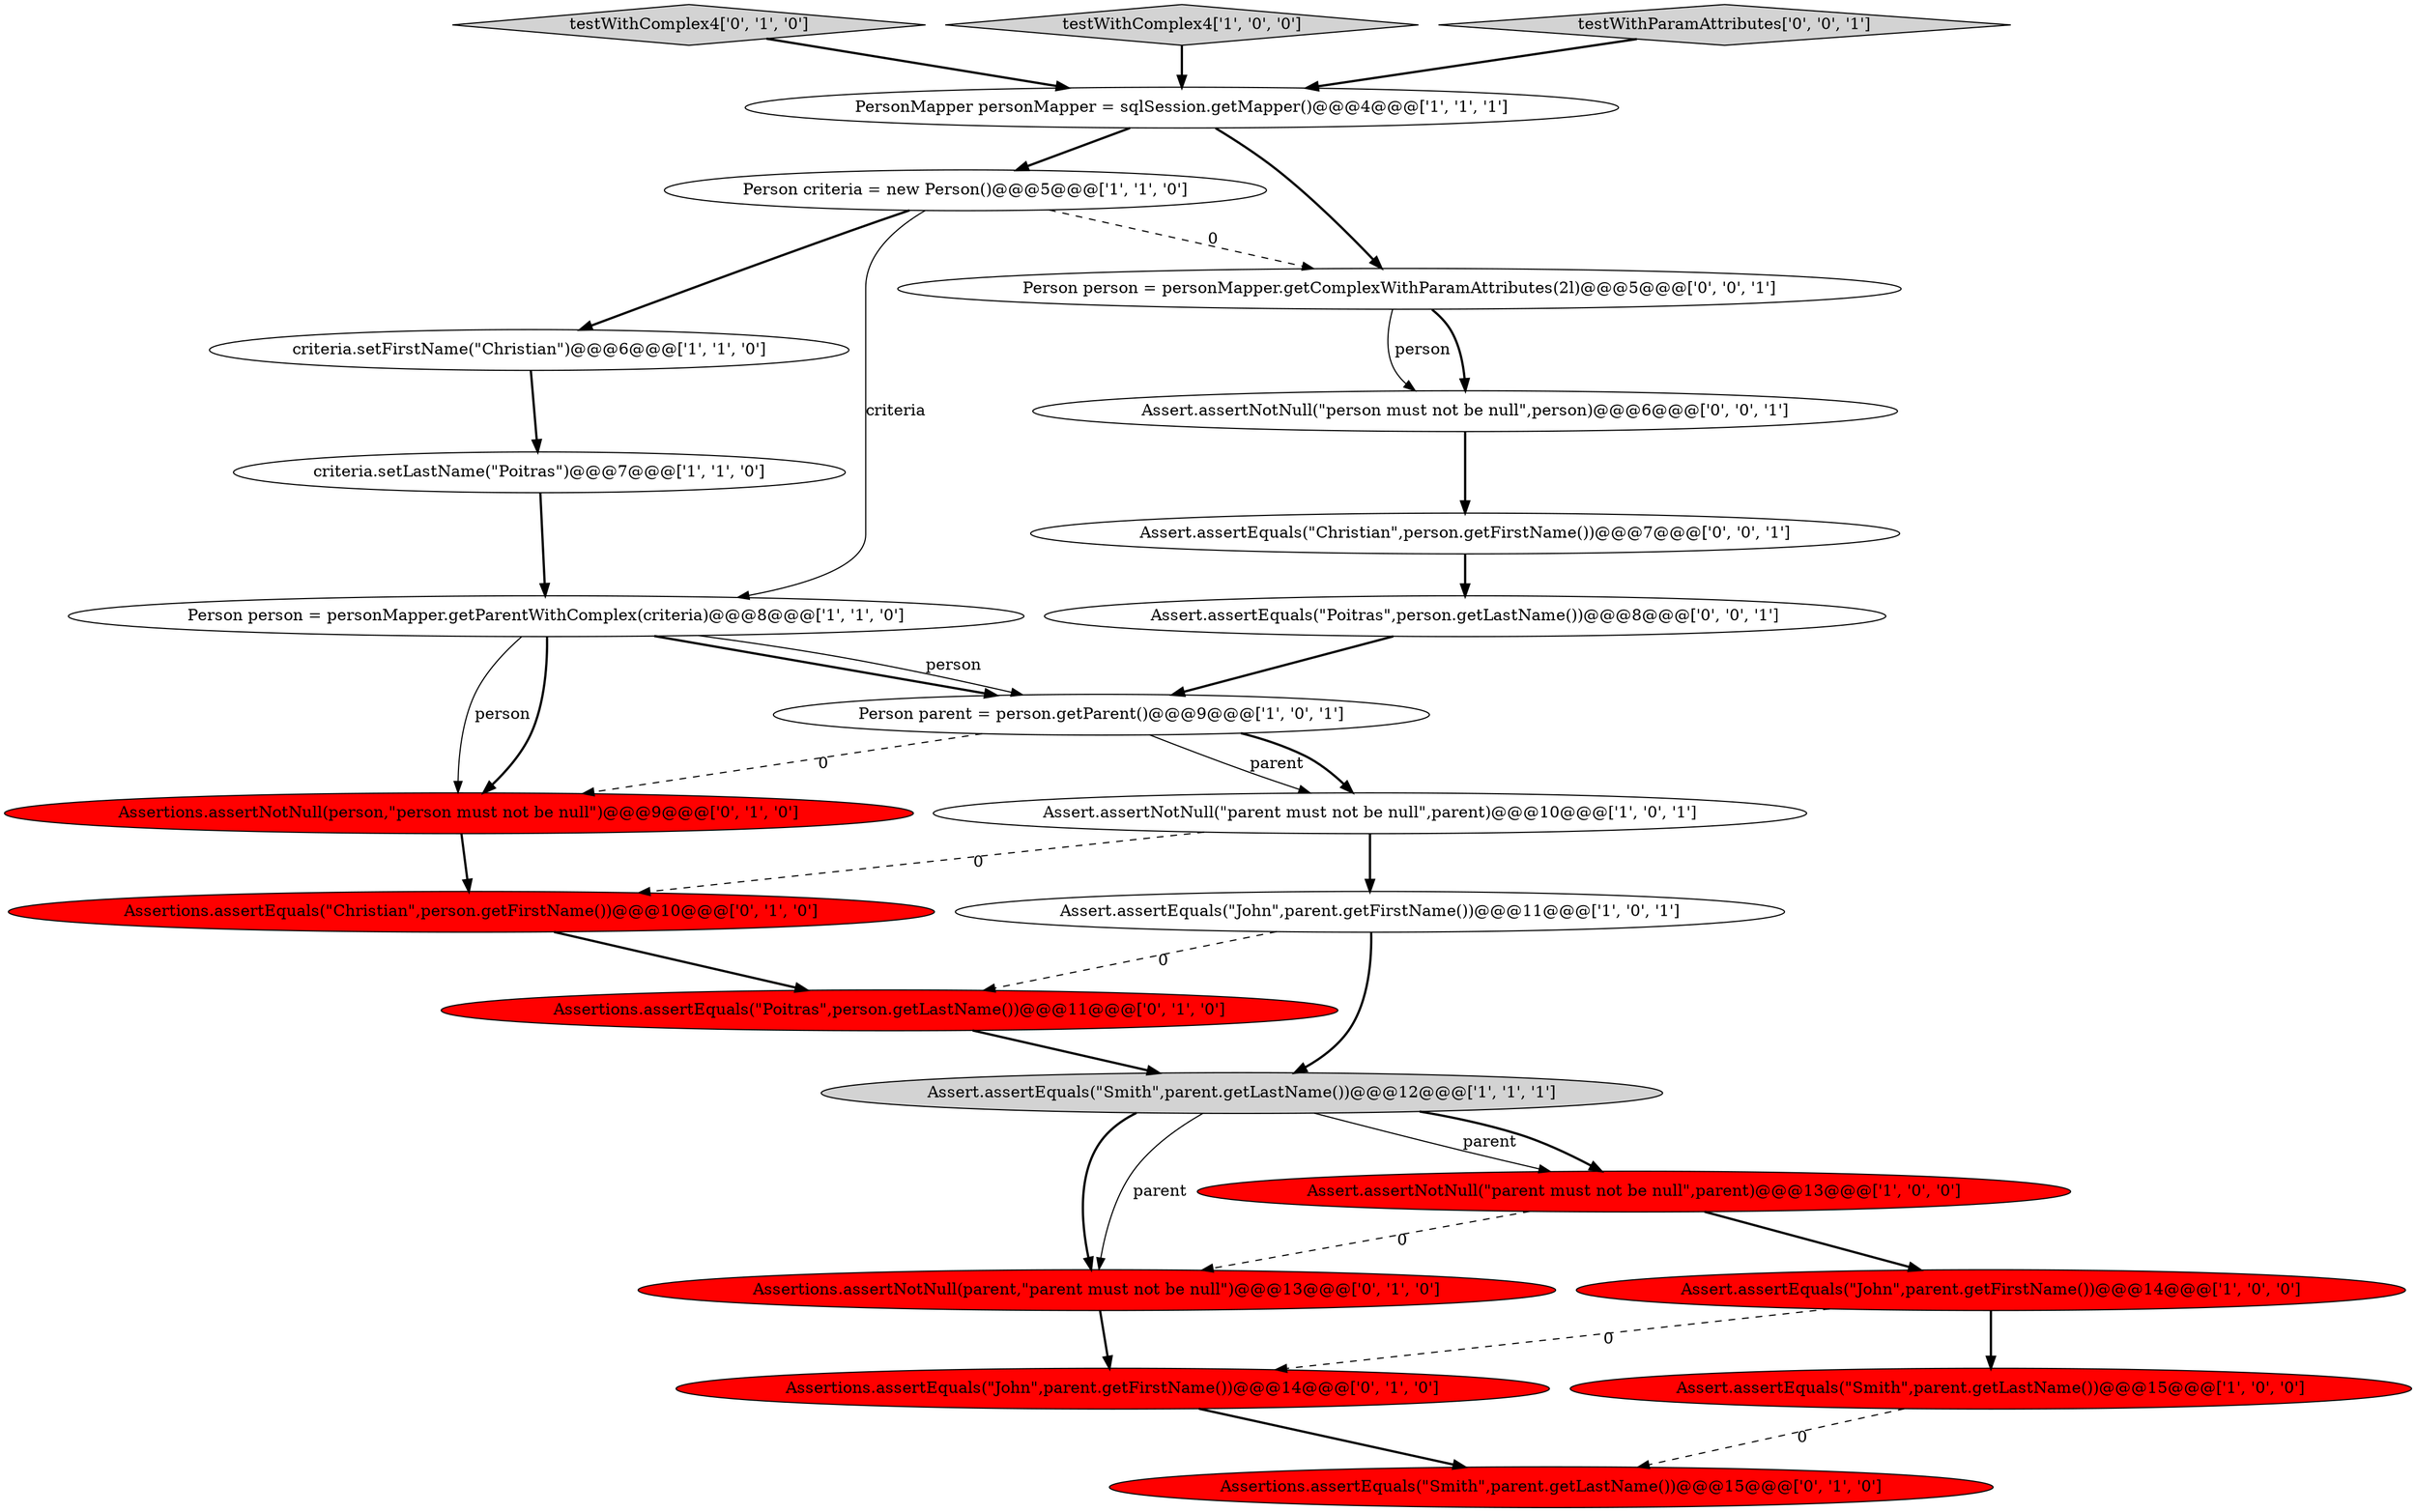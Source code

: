 digraph {
6 [style = filled, label = "criteria.setFirstName(\"Christian\")@@@6@@@['1', '1', '0']", fillcolor = white, shape = ellipse image = "AAA0AAABBB1BBB"];
13 [style = filled, label = "testWithComplex4['0', '1', '0']", fillcolor = lightgray, shape = diamond image = "AAA0AAABBB2BBB"];
3 [style = filled, label = "Person criteria = new Person()@@@5@@@['1', '1', '0']", fillcolor = white, shape = ellipse image = "AAA0AAABBB1BBB"];
22 [style = filled, label = "Assert.assertEquals(\"Christian\",person.getFirstName())@@@7@@@['0', '0', '1']", fillcolor = white, shape = ellipse image = "AAA0AAABBB3BBB"];
0 [style = filled, label = "Assert.assertNotNull(\"parent must not be null\",parent)@@@10@@@['1', '0', '1']", fillcolor = white, shape = ellipse image = "AAA0AAABBB1BBB"];
12 [style = filled, label = "Assert.assertEquals(\"John\",parent.getFirstName())@@@14@@@['1', '0', '0']", fillcolor = red, shape = ellipse image = "AAA1AAABBB1BBB"];
18 [style = filled, label = "Assertions.assertNotNull(person,\"person must not be null\")@@@9@@@['0', '1', '0']", fillcolor = red, shape = ellipse image = "AAA1AAABBB2BBB"];
5 [style = filled, label = "Assert.assertEquals(\"Smith\",parent.getLastName())@@@15@@@['1', '0', '0']", fillcolor = red, shape = ellipse image = "AAA1AAABBB1BBB"];
7 [style = filled, label = "PersonMapper personMapper = sqlSession.getMapper()@@@4@@@['1', '1', '1']", fillcolor = white, shape = ellipse image = "AAA0AAABBB1BBB"];
14 [style = filled, label = "Assertions.assertEquals(\"Poitras\",person.getLastName())@@@11@@@['0', '1', '0']", fillcolor = red, shape = ellipse image = "AAA1AAABBB2BBB"];
15 [style = filled, label = "Assertions.assertNotNull(parent,\"parent must not be null\")@@@13@@@['0', '1', '0']", fillcolor = red, shape = ellipse image = "AAA1AAABBB2BBB"];
16 [style = filled, label = "Assertions.assertEquals(\"Christian\",person.getFirstName())@@@10@@@['0', '1', '0']", fillcolor = red, shape = ellipse image = "AAA1AAABBB2BBB"];
21 [style = filled, label = "Assert.assertNotNull(\"person must not be null\",person)@@@6@@@['0', '0', '1']", fillcolor = white, shape = ellipse image = "AAA0AAABBB3BBB"];
2 [style = filled, label = "Person person = personMapper.getParentWithComplex(criteria)@@@8@@@['1', '1', '0']", fillcolor = white, shape = ellipse image = "AAA0AAABBB1BBB"];
10 [style = filled, label = "Person parent = person.getParent()@@@9@@@['1', '0', '1']", fillcolor = white, shape = ellipse image = "AAA0AAABBB1BBB"];
4 [style = filled, label = "Assert.assertEquals(\"Smith\",parent.getLastName())@@@12@@@['1', '1', '1']", fillcolor = lightgray, shape = ellipse image = "AAA0AAABBB1BBB"];
11 [style = filled, label = "Assert.assertEquals(\"John\",parent.getFirstName())@@@11@@@['1', '0', '1']", fillcolor = white, shape = ellipse image = "AAA0AAABBB1BBB"];
1 [style = filled, label = "Assert.assertNotNull(\"parent must not be null\",parent)@@@13@@@['1', '0', '0']", fillcolor = red, shape = ellipse image = "AAA1AAABBB1BBB"];
19 [style = filled, label = "Assertions.assertEquals(\"Smith\",parent.getLastName())@@@15@@@['0', '1', '0']", fillcolor = red, shape = ellipse image = "AAA1AAABBB2BBB"];
9 [style = filled, label = "testWithComplex4['1', '0', '0']", fillcolor = lightgray, shape = diamond image = "AAA0AAABBB1BBB"];
23 [style = filled, label = "Person person = personMapper.getComplexWithParamAttributes(2l)@@@5@@@['0', '0', '1']", fillcolor = white, shape = ellipse image = "AAA0AAABBB3BBB"];
20 [style = filled, label = "testWithParamAttributes['0', '0', '1']", fillcolor = lightgray, shape = diamond image = "AAA0AAABBB3BBB"];
24 [style = filled, label = "Assert.assertEquals(\"Poitras\",person.getLastName())@@@8@@@['0', '0', '1']", fillcolor = white, shape = ellipse image = "AAA0AAABBB3BBB"];
17 [style = filled, label = "Assertions.assertEquals(\"John\",parent.getFirstName())@@@14@@@['0', '1', '0']", fillcolor = red, shape = ellipse image = "AAA1AAABBB2BBB"];
8 [style = filled, label = "criteria.setLastName(\"Poitras\")@@@7@@@['1', '1', '0']", fillcolor = white, shape = ellipse image = "AAA0AAABBB1BBB"];
24->10 [style = bold, label=""];
4->1 [style = solid, label="parent"];
23->21 [style = solid, label="person"];
12->5 [style = bold, label=""];
1->15 [style = dashed, label="0"];
2->18 [style = solid, label="person"];
11->4 [style = bold, label=""];
4->15 [style = bold, label=""];
0->16 [style = dashed, label="0"];
10->0 [style = solid, label="parent"];
12->17 [style = dashed, label="0"];
0->11 [style = bold, label=""];
3->6 [style = bold, label=""];
2->18 [style = bold, label=""];
9->7 [style = bold, label=""];
2->10 [style = bold, label=""];
17->19 [style = bold, label=""];
7->3 [style = bold, label=""];
3->2 [style = solid, label="criteria"];
3->23 [style = dashed, label="0"];
15->17 [style = bold, label=""];
8->2 [style = bold, label=""];
23->21 [style = bold, label=""];
21->22 [style = bold, label=""];
13->7 [style = bold, label=""];
4->15 [style = solid, label="parent"];
11->14 [style = dashed, label="0"];
7->23 [style = bold, label=""];
10->0 [style = bold, label=""];
6->8 [style = bold, label=""];
1->12 [style = bold, label=""];
16->14 [style = bold, label=""];
4->1 [style = bold, label=""];
22->24 [style = bold, label=""];
20->7 [style = bold, label=""];
5->19 [style = dashed, label="0"];
10->18 [style = dashed, label="0"];
14->4 [style = bold, label=""];
2->10 [style = solid, label="person"];
18->16 [style = bold, label=""];
}
